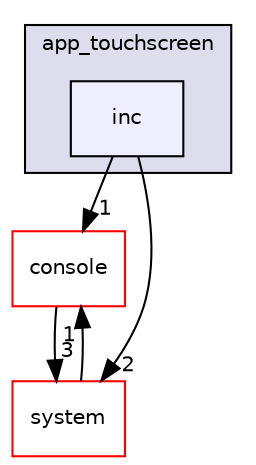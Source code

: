 digraph "inc" {
  compound=true
  node [ fontsize="10", fontname="Helvetica"];
  edge [ labelfontsize="10", labelfontname="Helvetica"];
  subgraph clusterdir_eb06aec56655cae8cce2063625c32c5b {
    graph [ bgcolor="#ddddee", pencolor="black", label="app_touchscreen" fontname="Helvetica", fontsize="10", URL="dir_eb06aec56655cae8cce2063625c32c5b.html"]
  dir_c3740cd0d06003854c35ebefa5aba25e [shape=box, label="inc", style="filled", fillcolor="#eeeeff", pencolor="black", URL="dir_c3740cd0d06003854c35ebefa5aba25e.html"];
  }
  dir_41a4f755a1e521e6a5e6f7f91ca685aa [shape=box label="console" fillcolor="white" style="filled" color="red" URL="dir_41a4f755a1e521e6a5e6f7f91ca685aa.html"];
  dir_911aa23d539fd7870138add75e49b79e [shape=box label="system" fillcolor="white" style="filled" color="red" URL="dir_911aa23d539fd7870138add75e49b79e.html"];
  dir_41a4f755a1e521e6a5e6f7f91ca685aa->dir_911aa23d539fd7870138add75e49b79e [headlabel="3", labeldistance=1.5 headhref="dir_000017_000003.html"];
  dir_c3740cd0d06003854c35ebefa5aba25e->dir_41a4f755a1e521e6a5e6f7f91ca685aa [headlabel="1", labeldistance=1.5 headhref="dir_000034_000017.html"];
  dir_c3740cd0d06003854c35ebefa5aba25e->dir_911aa23d539fd7870138add75e49b79e [headlabel="2", labeldistance=1.5 headhref="dir_000034_000003.html"];
  dir_911aa23d539fd7870138add75e49b79e->dir_41a4f755a1e521e6a5e6f7f91ca685aa [headlabel="1", labeldistance=1.5 headhref="dir_000003_000017.html"];
}
